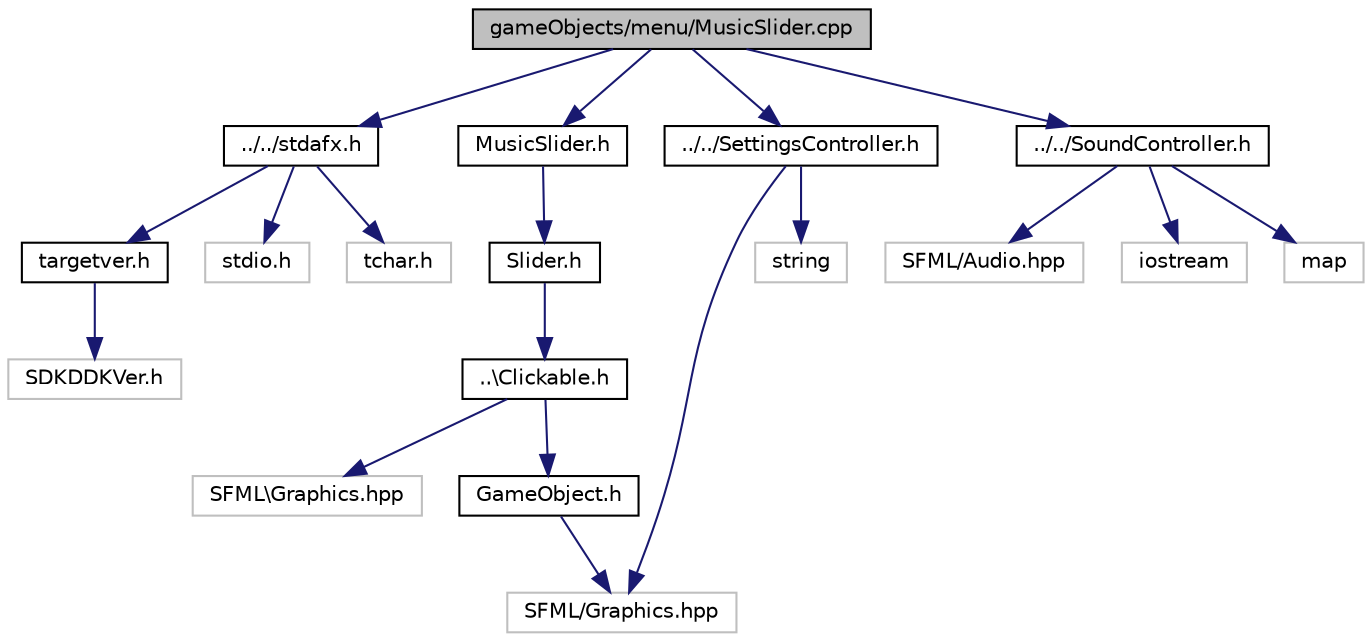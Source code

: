 digraph "gameObjects/menu/MusicSlider.cpp"
{
  edge [fontname="Helvetica",fontsize="10",labelfontname="Helvetica",labelfontsize="10"];
  node [fontname="Helvetica",fontsize="10",shape=record];
  Node1 [label="gameObjects/menu/MusicSlider.cpp",height=0.2,width=0.4,color="black", fillcolor="grey75", style="filled", fontcolor="black"];
  Node1 -> Node2 [color="midnightblue",fontsize="10",style="solid"];
  Node2 [label="../../stdafx.h",height=0.2,width=0.4,color="black", fillcolor="white", style="filled",URL="$stdafx_8h.html"];
  Node2 -> Node3 [color="midnightblue",fontsize="10",style="solid"];
  Node3 [label="targetver.h",height=0.2,width=0.4,color="black", fillcolor="white", style="filled",URL="$targetver_8h.html"];
  Node3 -> Node4 [color="midnightblue",fontsize="10",style="solid"];
  Node4 [label="SDKDDKVer.h",height=0.2,width=0.4,color="grey75", fillcolor="white", style="filled"];
  Node2 -> Node5 [color="midnightblue",fontsize="10",style="solid"];
  Node5 [label="stdio.h",height=0.2,width=0.4,color="grey75", fillcolor="white", style="filled"];
  Node2 -> Node6 [color="midnightblue",fontsize="10",style="solid"];
  Node6 [label="tchar.h",height=0.2,width=0.4,color="grey75", fillcolor="white", style="filled"];
  Node1 -> Node7 [color="midnightblue",fontsize="10",style="solid"];
  Node7 [label="MusicSlider.h",height=0.2,width=0.4,color="black", fillcolor="white", style="filled",URL="$_music_slider_8h.html"];
  Node7 -> Node8 [color="midnightblue",fontsize="10",style="solid"];
  Node8 [label="Slider.h",height=0.2,width=0.4,color="black", fillcolor="white", style="filled",URL="$_slider_8h.html"];
  Node8 -> Node9 [color="midnightblue",fontsize="10",style="solid"];
  Node9 [label="..\\Clickable.h",height=0.2,width=0.4,color="black", fillcolor="white", style="filled",URL="$_clickable_8h.html"];
  Node9 -> Node10 [color="midnightblue",fontsize="10",style="solid"];
  Node10 [label="SFML\\Graphics.hpp",height=0.2,width=0.4,color="grey75", fillcolor="white", style="filled"];
  Node9 -> Node11 [color="midnightblue",fontsize="10",style="solid"];
  Node11 [label="GameObject.h",height=0.2,width=0.4,color="black", fillcolor="white", style="filled",URL="$_game_object_8h.html"];
  Node11 -> Node12 [color="midnightblue",fontsize="10",style="solid"];
  Node12 [label="SFML/Graphics.hpp",height=0.2,width=0.4,color="grey75", fillcolor="white", style="filled"];
  Node1 -> Node13 [color="midnightblue",fontsize="10",style="solid"];
  Node13 [label="../../SettingsController.h",height=0.2,width=0.4,color="black", fillcolor="white", style="filled",URL="$_settings_controller_8h.html"];
  Node13 -> Node14 [color="midnightblue",fontsize="10",style="solid"];
  Node14 [label="string",height=0.2,width=0.4,color="grey75", fillcolor="white", style="filled"];
  Node13 -> Node12 [color="midnightblue",fontsize="10",style="solid"];
  Node1 -> Node15 [color="midnightblue",fontsize="10",style="solid"];
  Node15 [label="../../SoundController.h",height=0.2,width=0.4,color="black", fillcolor="white", style="filled",URL="$_sound_controller_8h.html"];
  Node15 -> Node16 [color="midnightblue",fontsize="10",style="solid"];
  Node16 [label="SFML/Audio.hpp",height=0.2,width=0.4,color="grey75", fillcolor="white", style="filled"];
  Node15 -> Node17 [color="midnightblue",fontsize="10",style="solid"];
  Node17 [label="iostream",height=0.2,width=0.4,color="grey75", fillcolor="white", style="filled"];
  Node15 -> Node18 [color="midnightblue",fontsize="10",style="solid"];
  Node18 [label="map",height=0.2,width=0.4,color="grey75", fillcolor="white", style="filled"];
}
